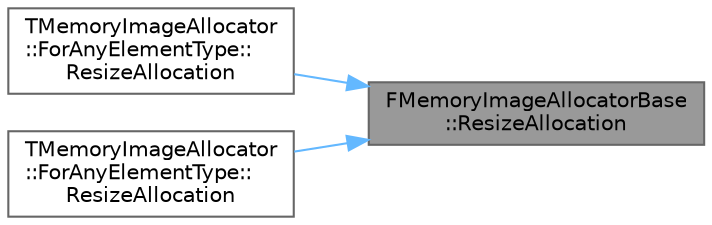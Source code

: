 digraph "FMemoryImageAllocatorBase::ResizeAllocation"
{
 // INTERACTIVE_SVG=YES
 // LATEX_PDF_SIZE
  bgcolor="transparent";
  edge [fontname=Helvetica,fontsize=10,labelfontname=Helvetica,labelfontsize=10];
  node [fontname=Helvetica,fontsize=10,shape=box,height=0.2,width=0.4];
  rankdir="RL";
  Node1 [id="Node000001",label="FMemoryImageAllocatorBase\l::ResizeAllocation",height=0.2,width=0.4,color="gray40", fillcolor="grey60", style="filled", fontcolor="black",tooltip=" "];
  Node1 -> Node2 [id="edge1_Node000001_Node000002",dir="back",color="steelblue1",style="solid",tooltip=" "];
  Node2 [id="Node000002",label="TMemoryImageAllocator\l::ForAnyElementType::\lResizeAllocation",height=0.2,width=0.4,color="grey40", fillcolor="white", style="filled",URL="$d9/dd1/classTMemoryImageAllocator_1_1ForAnyElementType.html#a41f7398281119fb6a6d90501f9615aca",tooltip=" "];
  Node1 -> Node3 [id="edge2_Node000001_Node000003",dir="back",color="steelblue1",style="solid",tooltip=" "];
  Node3 [id="Node000003",label="TMemoryImageAllocator\l::ForAnyElementType::\lResizeAllocation",height=0.2,width=0.4,color="grey40", fillcolor="white", style="filled",URL="$d9/dd1/classTMemoryImageAllocator_1_1ForAnyElementType.html#ac90d9f2de51a0d32201631fc5d71bfa3",tooltip=" "];
}
